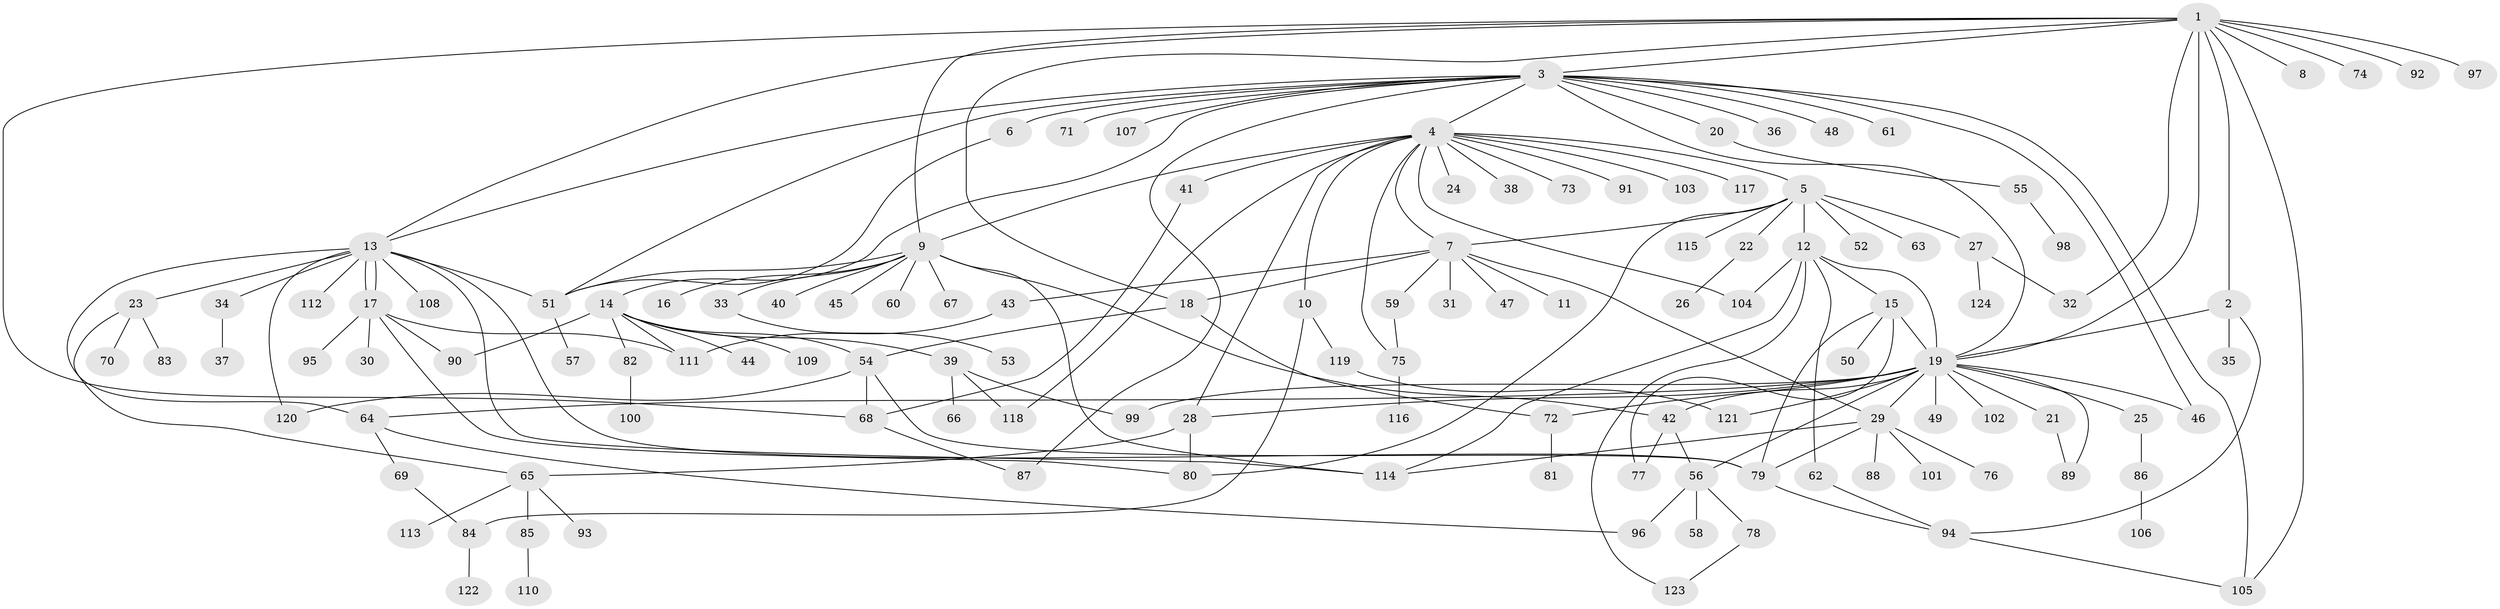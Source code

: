 // coarse degree distribution, {13: 0.02127659574468085, 3: 0.07446808510638298, 28: 0.010638297872340425, 15: 0.010638297872340425, 2: 0.19148936170212766, 1: 0.5, 10: 0.010638297872340425, 7: 0.031914893617021274, 4: 0.09574468085106383, 6: 0.010638297872340425, 5: 0.02127659574468085, 17: 0.010638297872340425, 9: 0.010638297872340425}
// Generated by graph-tools (version 1.1) at 2025/41/03/06/25 10:41:51]
// undirected, 124 vertices, 174 edges
graph export_dot {
graph [start="1"]
  node [color=gray90,style=filled];
  1;
  2;
  3;
  4;
  5;
  6;
  7;
  8;
  9;
  10;
  11;
  12;
  13;
  14;
  15;
  16;
  17;
  18;
  19;
  20;
  21;
  22;
  23;
  24;
  25;
  26;
  27;
  28;
  29;
  30;
  31;
  32;
  33;
  34;
  35;
  36;
  37;
  38;
  39;
  40;
  41;
  42;
  43;
  44;
  45;
  46;
  47;
  48;
  49;
  50;
  51;
  52;
  53;
  54;
  55;
  56;
  57;
  58;
  59;
  60;
  61;
  62;
  63;
  64;
  65;
  66;
  67;
  68;
  69;
  70;
  71;
  72;
  73;
  74;
  75;
  76;
  77;
  78;
  79;
  80;
  81;
  82;
  83;
  84;
  85;
  86;
  87;
  88;
  89;
  90;
  91;
  92;
  93;
  94;
  95;
  96;
  97;
  98;
  99;
  100;
  101;
  102;
  103;
  104;
  105;
  106;
  107;
  108;
  109;
  110;
  111;
  112;
  113;
  114;
  115;
  116;
  117;
  118;
  119;
  120;
  121;
  122;
  123;
  124;
  1 -- 2;
  1 -- 3;
  1 -- 8;
  1 -- 9;
  1 -- 13;
  1 -- 18;
  1 -- 19;
  1 -- 32;
  1 -- 68;
  1 -- 74;
  1 -- 92;
  1 -- 97;
  1 -- 105;
  2 -- 19;
  2 -- 35;
  2 -- 94;
  3 -- 4;
  3 -- 6;
  3 -- 13;
  3 -- 14;
  3 -- 19;
  3 -- 20;
  3 -- 36;
  3 -- 46;
  3 -- 48;
  3 -- 51;
  3 -- 61;
  3 -- 71;
  3 -- 87;
  3 -- 105;
  3 -- 107;
  4 -- 5;
  4 -- 7;
  4 -- 9;
  4 -- 10;
  4 -- 24;
  4 -- 28;
  4 -- 38;
  4 -- 41;
  4 -- 73;
  4 -- 75;
  4 -- 91;
  4 -- 103;
  4 -- 104;
  4 -- 117;
  4 -- 118;
  5 -- 7;
  5 -- 12;
  5 -- 22;
  5 -- 27;
  5 -- 52;
  5 -- 63;
  5 -- 80;
  5 -- 115;
  6 -- 51;
  7 -- 11;
  7 -- 18;
  7 -- 29;
  7 -- 31;
  7 -- 43;
  7 -- 47;
  7 -- 59;
  9 -- 16;
  9 -- 33;
  9 -- 40;
  9 -- 42;
  9 -- 45;
  9 -- 51;
  9 -- 60;
  9 -- 67;
  9 -- 114;
  10 -- 84;
  10 -- 119;
  12 -- 15;
  12 -- 19;
  12 -- 62;
  12 -- 104;
  12 -- 114;
  12 -- 123;
  13 -- 17;
  13 -- 17;
  13 -- 23;
  13 -- 34;
  13 -- 51;
  13 -- 64;
  13 -- 79;
  13 -- 108;
  13 -- 112;
  13 -- 114;
  13 -- 120;
  14 -- 39;
  14 -- 44;
  14 -- 54;
  14 -- 82;
  14 -- 90;
  14 -- 109;
  14 -- 111;
  15 -- 19;
  15 -- 50;
  15 -- 77;
  15 -- 79;
  17 -- 30;
  17 -- 80;
  17 -- 90;
  17 -- 95;
  17 -- 111;
  18 -- 54;
  18 -- 72;
  19 -- 21;
  19 -- 25;
  19 -- 28;
  19 -- 29;
  19 -- 42;
  19 -- 46;
  19 -- 49;
  19 -- 56;
  19 -- 64;
  19 -- 72;
  19 -- 89;
  19 -- 99;
  19 -- 102;
  19 -- 121;
  20 -- 55;
  21 -- 89;
  22 -- 26;
  23 -- 65;
  23 -- 70;
  23 -- 83;
  25 -- 86;
  27 -- 32;
  27 -- 124;
  28 -- 65;
  28 -- 80;
  29 -- 76;
  29 -- 79;
  29 -- 88;
  29 -- 101;
  29 -- 114;
  33 -- 53;
  34 -- 37;
  39 -- 66;
  39 -- 99;
  39 -- 118;
  41 -- 68;
  42 -- 56;
  42 -- 77;
  43 -- 111;
  51 -- 57;
  54 -- 68;
  54 -- 79;
  54 -- 120;
  55 -- 98;
  56 -- 58;
  56 -- 78;
  56 -- 96;
  59 -- 75;
  62 -- 94;
  64 -- 69;
  64 -- 96;
  65 -- 85;
  65 -- 93;
  65 -- 113;
  68 -- 87;
  69 -- 84;
  72 -- 81;
  75 -- 116;
  78 -- 123;
  79 -- 94;
  82 -- 100;
  84 -- 122;
  85 -- 110;
  86 -- 106;
  94 -- 105;
  119 -- 121;
}
